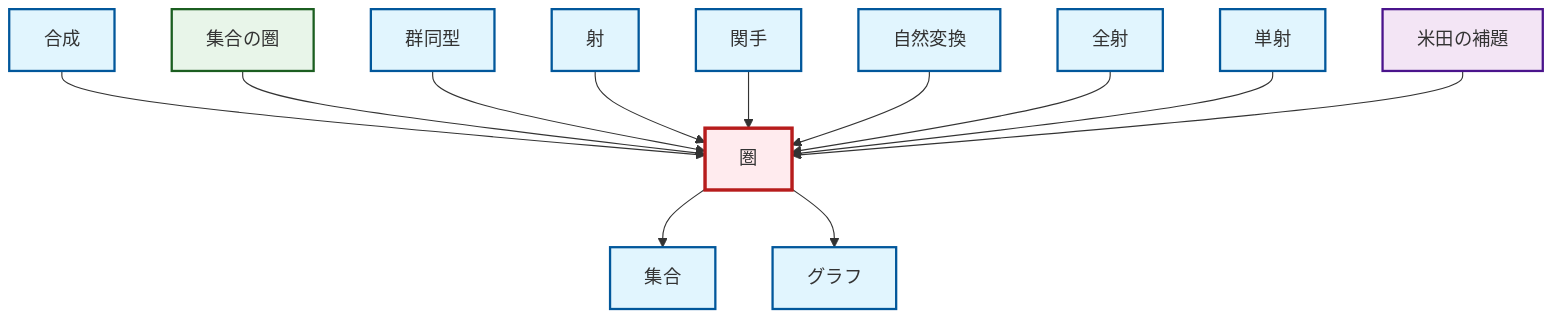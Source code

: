 graph TD
    classDef definition fill:#e1f5fe,stroke:#01579b,stroke-width:2px
    classDef theorem fill:#f3e5f5,stroke:#4a148c,stroke-width:2px
    classDef axiom fill:#fff3e0,stroke:#e65100,stroke-width:2px
    classDef example fill:#e8f5e9,stroke:#1b5e20,stroke-width:2px
    classDef current fill:#ffebee,stroke:#b71c1c,stroke-width:3px
    def-epimorphism["全射"]:::definition
    thm-yoneda["米田の補題"]:::theorem
    def-category["圏"]:::definition
    def-monomorphism["単射"]:::definition
    def-isomorphism["群同型"]:::definition
    def-graph["グラフ"]:::definition
    def-composition["合成"]:::definition
    def-set["集合"]:::definition
    def-functor["関手"]:::definition
    def-morphism["射"]:::definition
    ex-set-category["集合の圏"]:::example
    def-natural-transformation["自然変換"]:::definition
    def-composition --> def-category
    ex-set-category --> def-category
    def-isomorphism --> def-category
    def-category --> def-set
    def-category --> def-graph
    def-morphism --> def-category
    def-functor --> def-category
    def-natural-transformation --> def-category
    def-epimorphism --> def-category
    def-monomorphism --> def-category
    thm-yoneda --> def-category
    class def-category current